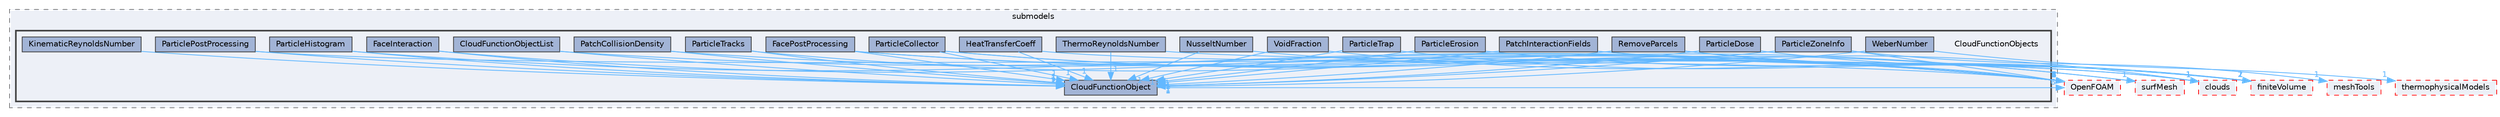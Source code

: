 digraph "src/lagrangian/intermediate/submodels/CloudFunctionObjects"
{
 // LATEX_PDF_SIZE
  bgcolor="transparent";
  edge [fontname=Helvetica,fontsize=10,labelfontname=Helvetica,labelfontsize=10];
  node [fontname=Helvetica,fontsize=10,shape=box,height=0.2,width=0.4];
  compound=true
  subgraph clusterdir_825de5f87f0ef3ae7d76ccd6a5458244 {
    graph [ bgcolor="#edf0f7", pencolor="grey50", label="submodels", fontname=Helvetica,fontsize=10 style="filled,dashed", URL="dir_825de5f87f0ef3ae7d76ccd6a5458244.html",tooltip=""]
  subgraph clusterdir_b990bfea59f6b4138198115565512a85 {
    graph [ bgcolor="#edf0f7", pencolor="grey25", label="", fontname=Helvetica,fontsize=10 style="filled,bold", URL="dir_b990bfea59f6b4138198115565512a85.html",tooltip=""]
    dir_b990bfea59f6b4138198115565512a85 [shape=plaintext, label="CloudFunctionObjects"];
  dir_f8a4f73d20ac121aed2c762b2d032d93 [label="CloudFunctionObject", fillcolor="#a2b4d6", color="grey25", style="filled", URL="dir_f8a4f73d20ac121aed2c762b2d032d93.html",tooltip=""];
  dir_d2b14a34fc2c40b04bab686f3da65818 [label="CloudFunctionObjectList", fillcolor="#a2b4d6", color="grey25", style="filled", URL="dir_d2b14a34fc2c40b04bab686f3da65818.html",tooltip=""];
  dir_036b3b1aafb69c938f347a6952d2880e [label="FaceInteraction", fillcolor="#a2b4d6", color="grey25", style="filled", URL="dir_036b3b1aafb69c938f347a6952d2880e.html",tooltip=""];
  dir_8f808d6cc43ab9c52fd83a77561a27d9 [label="FacePostProcessing", fillcolor="#a2b4d6", color="grey25", style="filled", URL="dir_8f808d6cc43ab9c52fd83a77561a27d9.html",tooltip=""];
  dir_b8321c190c1ab3e19a9ecd07bc0fbffa [label="HeatTransferCoeff", fillcolor="#a2b4d6", color="grey25", style="filled", URL="dir_b8321c190c1ab3e19a9ecd07bc0fbffa.html",tooltip=""];
  dir_f067d620a816f891176c83b21f9ca061 [label="KinematicReynoldsNumber", fillcolor="#a2b4d6", color="grey25", style="filled", URL="dir_f067d620a816f891176c83b21f9ca061.html",tooltip=""];
  dir_09bf17e1d1c7dd5ed0680273c5faf224 [label="NusseltNumber", fillcolor="#a2b4d6", color="grey25", style="filled", URL="dir_09bf17e1d1c7dd5ed0680273c5faf224.html",tooltip=""];
  dir_8504f8441fd60f57424fd6688a70bb74 [label="ParticleCollector", fillcolor="#a2b4d6", color="grey25", style="filled", URL="dir_8504f8441fd60f57424fd6688a70bb74.html",tooltip=""];
  dir_ac90aa9cc10b4ba78368f9956a0612c9 [label="ParticleDose", fillcolor="#a2b4d6", color="grey25", style="filled", URL="dir_ac90aa9cc10b4ba78368f9956a0612c9.html",tooltip=""];
  dir_110cb3d29752c107a9c52f068c5880ca [label="ParticleErosion", fillcolor="#a2b4d6", color="grey25", style="filled", URL="dir_110cb3d29752c107a9c52f068c5880ca.html",tooltip=""];
  dir_ffbea7f70d58143773826bfe7ec3c97c [label="ParticleHistogram", fillcolor="#a2b4d6", color="grey25", style="filled", URL="dir_ffbea7f70d58143773826bfe7ec3c97c.html",tooltip=""];
  dir_7f4eb078174d9de56d145353ba6b31f3 [label="ParticlePostProcessing", fillcolor="#a2b4d6", color="grey25", style="filled", URL="dir_7f4eb078174d9de56d145353ba6b31f3.html",tooltip=""];
  dir_e9d60d6ab3afa22100fc17b8fc36f275 [label="ParticleTracks", fillcolor="#a2b4d6", color="grey25", style="filled", URL="dir_e9d60d6ab3afa22100fc17b8fc36f275.html",tooltip=""];
  dir_df22ed85c047a9244c7636dd2f5397a7 [label="ParticleTrap", fillcolor="#a2b4d6", color="grey25", style="filled", URL="dir_df22ed85c047a9244c7636dd2f5397a7.html",tooltip=""];
  dir_cce2b8442ecb36d189e6c908ce566a18 [label="ParticleZoneInfo", fillcolor="#a2b4d6", color="grey25", style="filled", URL="dir_cce2b8442ecb36d189e6c908ce566a18.html",tooltip=""];
  dir_8c0bba34fd219c9f7872a9c91cfff8a0 [label="PatchCollisionDensity", fillcolor="#a2b4d6", color="grey25", style="filled", URL="dir_8c0bba34fd219c9f7872a9c91cfff8a0.html",tooltip=""];
  dir_7e234f79c88db957713458bd41db1b16 [label="PatchInteractionFields", fillcolor="#a2b4d6", color="grey25", style="filled", URL="dir_7e234f79c88db957713458bd41db1b16.html",tooltip=""];
  dir_ef81f11b2de0794ab858763d9b592f7d [label="RemoveParcels", fillcolor="#a2b4d6", color="grey25", style="filled", URL="dir_ef81f11b2de0794ab858763d9b592f7d.html",tooltip=""];
  dir_d57fabdeac9c0cbcb70b5ce57864bd6c [label="ThermoReynoldsNumber", fillcolor="#a2b4d6", color="grey25", style="filled", URL="dir_d57fabdeac9c0cbcb70b5ce57864bd6c.html",tooltip=""];
  dir_ccc9ef9a82574497c80db1f6653bdb02 [label="VoidFraction", fillcolor="#a2b4d6", color="grey25", style="filled", URL="dir_ccc9ef9a82574497c80db1f6653bdb02.html",tooltip=""];
  dir_ab482f10af14e156b4b66227db52e667 [label="WeberNumber", fillcolor="#a2b4d6", color="grey25", style="filled", URL="dir_ab482f10af14e156b4b66227db52e667.html",tooltip=""];
  }
  }
  dir_c5473ff19b20e6ec4dfe5c310b3778a8 [label="OpenFOAM", fillcolor="#edf0f7", color="red", style="filled,dashed", URL="dir_c5473ff19b20e6ec4dfe5c310b3778a8.html",tooltip=""];
  dir_0a88fe22feb23ce5f078a04a1df67721 [label="surfMesh", fillcolor="#edf0f7", color="red", style="filled,dashed", URL="dir_0a88fe22feb23ce5f078a04a1df67721.html",tooltip=""];
  dir_bdd630a78c14e3d279a2564e7964fc69 [label="clouds", fillcolor="#edf0f7", color="red", style="filled,dashed", URL="dir_bdd630a78c14e3d279a2564e7964fc69.html",tooltip=""];
  dir_9bd15774b555cf7259a6fa18f99fe99b [label="finiteVolume", fillcolor="#edf0f7", color="red", style="filled,dashed", URL="dir_9bd15774b555cf7259a6fa18f99fe99b.html",tooltip=""];
  dir_ae30ad0bef50cf391b24c614251bb9fd [label="meshTools", fillcolor="#edf0f7", color="red", style="filled,dashed", URL="dir_ae30ad0bef50cf391b24c614251bb9fd.html",tooltip=""];
  dir_2778d089ec5c4f66810b11f753867003 [label="thermophysicalModels", fillcolor="#edf0f7", color="red", style="filled,dashed", URL="dir_2778d089ec5c4f66810b11f753867003.html",tooltip=""];
  dir_f8a4f73d20ac121aed2c762b2d032d93->dir_c5473ff19b20e6ec4dfe5c310b3778a8 [headlabel="6", labeldistance=1.5 headhref="dir_000503_002695.html" href="dir_000503_002695.html" color="steelblue1" fontcolor="steelblue1"];
  dir_d2b14a34fc2c40b04bab686f3da65818->dir_c5473ff19b20e6ec4dfe5c310b3778a8 [headlabel="2", labeldistance=1.5 headhref="dir_000504_002695.html" href="dir_000504_002695.html" color="steelblue1" fontcolor="steelblue1"];
  dir_d2b14a34fc2c40b04bab686f3da65818->dir_f8a4f73d20ac121aed2c762b2d032d93 [headlabel="1", labeldistance=1.5 headhref="dir_000504_000503.html" href="dir_000504_000503.html" color="steelblue1" fontcolor="steelblue1"];
  dir_036b3b1aafb69c938f347a6952d2880e->dir_c5473ff19b20e6ec4dfe5c310b3778a8 [headlabel="3", labeldistance=1.5 headhref="dir_001256_002695.html" href="dir_001256_002695.html" color="steelblue1" fontcolor="steelblue1"];
  dir_036b3b1aafb69c938f347a6952d2880e->dir_f8a4f73d20ac121aed2c762b2d032d93 [headlabel="1", labeldistance=1.5 headhref="dir_001256_000503.html" href="dir_001256_000503.html" color="steelblue1" fontcolor="steelblue1"];
  dir_8f808d6cc43ab9c52fd83a77561a27d9->dir_0a88fe22feb23ce5f078a04a1df67721 [headlabel="1", labeldistance=1.5 headhref="dir_001262_003891.html" href="dir_001262_003891.html" color="steelblue1" fontcolor="steelblue1"];
  dir_8f808d6cc43ab9c52fd83a77561a27d9->dir_c5473ff19b20e6ec4dfe5c310b3778a8 [headlabel="4", labeldistance=1.5 headhref="dir_001262_002695.html" href="dir_001262_002695.html" color="steelblue1" fontcolor="steelblue1"];
  dir_8f808d6cc43ab9c52fd83a77561a27d9->dir_f8a4f73d20ac121aed2c762b2d032d93 [headlabel="1", labeldistance=1.5 headhref="dir_001262_000503.html" href="dir_001262_000503.html" color="steelblue1" fontcolor="steelblue1"];
  dir_b8321c190c1ab3e19a9ecd07bc0fbffa->dir_bdd630a78c14e3d279a2564e7964fc69 [headlabel="1", labeldistance=1.5 headhref="dir_001713_000508.html" href="dir_001713_000508.html" color="steelblue1" fontcolor="steelblue1"];
  dir_b8321c190c1ab3e19a9ecd07bc0fbffa->dir_f8a4f73d20ac121aed2c762b2d032d93 [headlabel="1", labeldistance=1.5 headhref="dir_001713_000503.html" href="dir_001713_000503.html" color="steelblue1" fontcolor="steelblue1"];
  dir_f067d620a816f891176c83b21f9ca061->dir_f8a4f73d20ac121aed2c762b2d032d93 [headlabel="1", labeldistance=1.5 headhref="dir_002025_000503.html" href="dir_002025_000503.html" color="steelblue1" fontcolor="steelblue1"];
  dir_09bf17e1d1c7dd5ed0680273c5faf224->dir_bdd630a78c14e3d279a2564e7964fc69 [headlabel="1", labeldistance=1.5 headhref="dir_002640_000508.html" href="dir_002640_000508.html" color="steelblue1" fontcolor="steelblue1"];
  dir_09bf17e1d1c7dd5ed0680273c5faf224->dir_f8a4f73d20ac121aed2c762b2d032d93 [headlabel="1", labeldistance=1.5 headhref="dir_002640_000503.html" href="dir_002640_000503.html" color="steelblue1" fontcolor="steelblue1"];
  dir_8504f8441fd60f57424fd6688a70bb74->dir_0a88fe22feb23ce5f078a04a1df67721 [headlabel="1", labeldistance=1.5 headhref="dir_002795_003891.html" href="dir_002795_003891.html" color="steelblue1" fontcolor="steelblue1"];
  dir_8504f8441fd60f57424fd6688a70bb74->dir_c5473ff19b20e6ec4dfe5c310b3778a8 [headlabel="8", labeldistance=1.5 headhref="dir_002795_002695.html" href="dir_002795_002695.html" color="steelblue1" fontcolor="steelblue1"];
  dir_8504f8441fd60f57424fd6688a70bb74->dir_f8a4f73d20ac121aed2c762b2d032d93 [headlabel="1", labeldistance=1.5 headhref="dir_002795_000503.html" href="dir_002795_000503.html" color="steelblue1" fontcolor="steelblue1"];
  dir_ac90aa9cc10b4ba78368f9956a0612c9->dir_9bd15774b555cf7259a6fa18f99fe99b [headlabel="1", labeldistance=1.5 headhref="dir_002797_001387.html" href="dir_002797_001387.html" color="steelblue1" fontcolor="steelblue1"];
  dir_ac90aa9cc10b4ba78368f9956a0612c9->dir_f8a4f73d20ac121aed2c762b2d032d93 [headlabel="1", labeldistance=1.5 headhref="dir_002797_000503.html" href="dir_002797_000503.html" color="steelblue1" fontcolor="steelblue1"];
  dir_110cb3d29752c107a9c52f068c5880ca->dir_9bd15774b555cf7259a6fa18f99fe99b [headlabel="1", labeldistance=1.5 headhref="dir_002798_001387.html" href="dir_002798_001387.html" color="steelblue1" fontcolor="steelblue1"];
  dir_110cb3d29752c107a9c52f068c5880ca->dir_f8a4f73d20ac121aed2c762b2d032d93 [headlabel="1", labeldistance=1.5 headhref="dir_002798_000503.html" href="dir_002798_000503.html" color="steelblue1" fontcolor="steelblue1"];
  dir_ffbea7f70d58143773826bfe7ec3c97c->dir_c5473ff19b20e6ec4dfe5c310b3778a8 [headlabel="6", labeldistance=1.5 headhref="dir_002803_002695.html" href="dir_002803_002695.html" color="steelblue1" fontcolor="steelblue1"];
  dir_ffbea7f70d58143773826bfe7ec3c97c->dir_f8a4f73d20ac121aed2c762b2d032d93 [headlabel="2", labeldistance=1.5 headhref="dir_002803_000503.html" href="dir_002803_000503.html" color="steelblue1" fontcolor="steelblue1"];
  dir_7f4eb078174d9de56d145353ba6b31f3->dir_c5473ff19b20e6ec4dfe5c310b3778a8 [headlabel="5", labeldistance=1.5 headhref="dir_002804_002695.html" href="dir_002804_002695.html" color="steelblue1" fontcolor="steelblue1"];
  dir_7f4eb078174d9de56d145353ba6b31f3->dir_f8a4f73d20ac121aed2c762b2d032d93 [headlabel="2", labeldistance=1.5 headhref="dir_002804_000503.html" href="dir_002804_000503.html" color="steelblue1" fontcolor="steelblue1"];
  dir_e9d60d6ab3afa22100fc17b8fc36f275->dir_c5473ff19b20e6ec4dfe5c310b3778a8 [headlabel="4", labeldistance=1.5 headhref="dir_002808_002695.html" href="dir_002808_002695.html" color="steelblue1" fontcolor="steelblue1"];
  dir_e9d60d6ab3afa22100fc17b8fc36f275->dir_f8a4f73d20ac121aed2c762b2d032d93 [headlabel="1", labeldistance=1.5 headhref="dir_002808_000503.html" href="dir_002808_000503.html" color="steelblue1" fontcolor="steelblue1"];
  dir_df22ed85c047a9244c7636dd2f5397a7->dir_9bd15774b555cf7259a6fa18f99fe99b [headlabel="2", labeldistance=1.5 headhref="dir_002809_001387.html" href="dir_002809_001387.html" color="steelblue1" fontcolor="steelblue1"];
  dir_df22ed85c047a9244c7636dd2f5397a7->dir_f8a4f73d20ac121aed2c762b2d032d93 [headlabel="1", labeldistance=1.5 headhref="dir_002809_000503.html" href="dir_002809_000503.html" color="steelblue1" fontcolor="steelblue1"];
  dir_cce2b8442ecb36d189e6c908ce566a18->dir_ae30ad0bef50cf391b24c614251bb9fd [headlabel="1", labeldistance=1.5 headhref="dir_002810_002382.html" href="dir_002810_002382.html" color="steelblue1" fontcolor="steelblue1"];
  dir_cce2b8442ecb36d189e6c908ce566a18->dir_c5473ff19b20e6ec4dfe5c310b3778a8 [headlabel="2", labeldistance=1.5 headhref="dir_002810_002695.html" href="dir_002810_002695.html" color="steelblue1" fontcolor="steelblue1"];
  dir_cce2b8442ecb36d189e6c908ce566a18->dir_f8a4f73d20ac121aed2c762b2d032d93 [headlabel="1", labeldistance=1.5 headhref="dir_002810_000503.html" href="dir_002810_000503.html" color="steelblue1" fontcolor="steelblue1"];
  dir_8c0bba34fd219c9f7872a9c91cfff8a0->dir_c5473ff19b20e6ec4dfe5c310b3778a8 [headlabel="4", labeldistance=1.5 headhref="dir_002820_002695.html" href="dir_002820_002695.html" color="steelblue1" fontcolor="steelblue1"];
  dir_8c0bba34fd219c9f7872a9c91cfff8a0->dir_f8a4f73d20ac121aed2c762b2d032d93 [headlabel="1", labeldistance=1.5 headhref="dir_002820_000503.html" href="dir_002820_000503.html" color="steelblue1" fontcolor="steelblue1"];
  dir_7e234f79c88db957713458bd41db1b16->dir_9bd15774b555cf7259a6fa18f99fe99b [headlabel="1", labeldistance=1.5 headhref="dir_002835_001387.html" href="dir_002835_001387.html" color="steelblue1" fontcolor="steelblue1"];
  dir_7e234f79c88db957713458bd41db1b16->dir_c5473ff19b20e6ec4dfe5c310b3778a8 [headlabel="1", labeldistance=1.5 headhref="dir_002835_002695.html" href="dir_002835_002695.html" color="steelblue1" fontcolor="steelblue1"];
  dir_7e234f79c88db957713458bd41db1b16->dir_f8a4f73d20ac121aed2c762b2d032d93 [headlabel="1", labeldistance=1.5 headhref="dir_002835_000503.html" href="dir_002835_000503.html" color="steelblue1" fontcolor="steelblue1"];
  dir_ef81f11b2de0794ab858763d9b592f7d->dir_9bd15774b555cf7259a6fa18f99fe99b [headlabel="2", labeldistance=1.5 headhref="dir_003319_001387.html" href="dir_003319_001387.html" color="steelblue1" fontcolor="steelblue1"];
  dir_ef81f11b2de0794ab858763d9b592f7d->dir_c5473ff19b20e6ec4dfe5c310b3778a8 [headlabel="2", labeldistance=1.5 headhref="dir_003319_002695.html" href="dir_003319_002695.html" color="steelblue1" fontcolor="steelblue1"];
  dir_ef81f11b2de0794ab858763d9b592f7d->dir_f8a4f73d20ac121aed2c762b2d032d93 [headlabel="1", labeldistance=1.5 headhref="dir_003319_000503.html" href="dir_003319_000503.html" color="steelblue1" fontcolor="steelblue1"];
  dir_d57fabdeac9c0cbcb70b5ce57864bd6c->dir_bdd630a78c14e3d279a2564e7964fc69 [headlabel="1", labeldistance=1.5 headhref="dir_004026_000508.html" href="dir_004026_000508.html" color="steelblue1" fontcolor="steelblue1"];
  dir_d57fabdeac9c0cbcb70b5ce57864bd6c->dir_f8a4f73d20ac121aed2c762b2d032d93 [headlabel="1", labeldistance=1.5 headhref="dir_004026_000503.html" href="dir_004026_000503.html" color="steelblue1" fontcolor="steelblue1"];
  dir_ccc9ef9a82574497c80db1f6653bdb02->dir_9bd15774b555cf7259a6fa18f99fe99b [headlabel="1", labeldistance=1.5 headhref="dir_004293_001387.html" href="dir_004293_001387.html" color="steelblue1" fontcolor="steelblue1"];
  dir_ccc9ef9a82574497c80db1f6653bdb02->dir_f8a4f73d20ac121aed2c762b2d032d93 [headlabel="1", labeldistance=1.5 headhref="dir_004293_000503.html" href="dir_004293_000503.html" color="steelblue1" fontcolor="steelblue1"];
  dir_ab482f10af14e156b4b66227db52e667->dir_2778d089ec5c4f66810b11f753867003 [headlabel="1", labeldistance=1.5 headhref="dir_004387_004022.html" href="dir_004387_004022.html" color="steelblue1" fontcolor="steelblue1"];
  dir_ab482f10af14e156b4b66227db52e667->dir_f8a4f73d20ac121aed2c762b2d032d93 [headlabel="1", labeldistance=1.5 headhref="dir_004387_000503.html" href="dir_004387_000503.html" color="steelblue1" fontcolor="steelblue1"];
}
